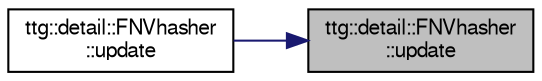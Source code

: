 digraph "ttg::detail::FNVhasher::update"
{
 // LATEX_PDF_SIZE
  edge [fontname="FreeSans",fontsize="10",labelfontname="FreeSans",labelfontsize="10"];
  node [fontname="FreeSans",fontsize="10",shape=record];
  rankdir="RL";
  Node1 [label="ttg::detail::FNVhasher\l::update",height=0.2,width=0.4,color="black", fillcolor="grey75", style="filled", fontcolor="black",tooltip=" "];
  Node1 -> Node2 [dir="back",color="midnightblue",fontsize="10",style="solid",fontname="FreeSans"];
  Node2 [label="ttg::detail::FNVhasher\l::update",height=0.2,width=0.4,color="black", fillcolor="white", style="filled",URL="$classttg_1_1detail_1_1_f_n_vhasher.html#a0e49d441a52fcdaebe8abeda54bab44e",tooltip="Updates the hash with an additional n bytes."];
}
